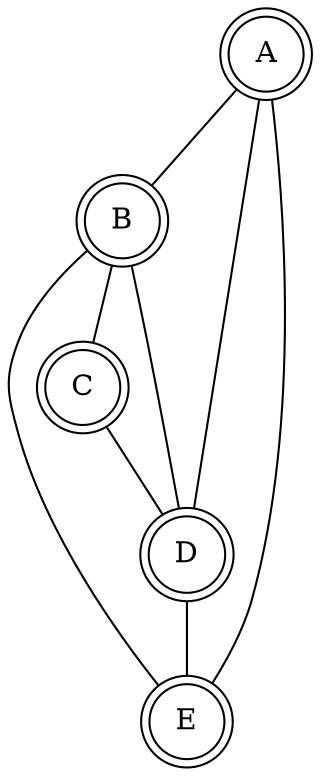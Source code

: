 graph G {
	node [shape=doublecircle]
	A
	A -- B
	node [shape=doublecircle]
	B
	B -- C
	node [shape=doublecircle]
	C
	C -- D
	node [shape=doublecircle]
	D
	D -- E
	node [shape=doublecircle]
	E
	E -- B
	node [shape=doublecircle]
	B
	B -- D
	node [shape=doublecircle]
	D
	D -- A
	node [shape=doublecircle]
	A
	A -- E
}
